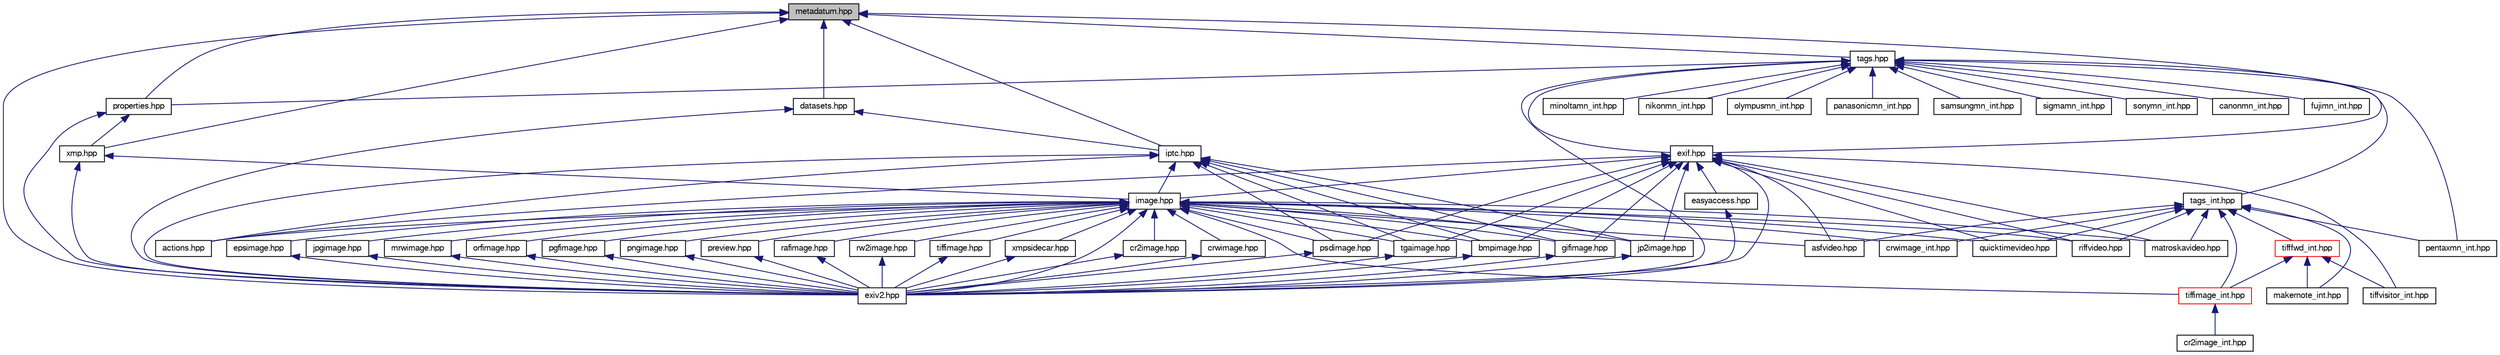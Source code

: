 digraph "metadatum.hpp"
{
  edge [fontname="FreeSans",fontsize="10",labelfontname="FreeSans",labelfontsize="10"];
  node [fontname="FreeSans",fontsize="10",shape=record];
  Node1 [label="metadatum.hpp",height=0.2,width=0.4,color="black", fillcolor="grey75", style="filled" fontcolor="black"];
  Node1 -> Node2 [dir="back",color="midnightblue",fontsize="10",style="solid",fontname="FreeSans"];
  Node2 [label="exif.hpp",height=0.2,width=0.4,color="black", fillcolor="white", style="filled",URL="$exif_8hpp.html",tooltip="Encoding and decoding of Exif data. "];
  Node2 -> Node3 [dir="back",color="midnightblue",fontsize="10",style="solid",fontname="FreeSans"];
  Node3 [label="image.hpp",height=0.2,width=0.4,color="black", fillcolor="white", style="filled",URL="$image_8hpp.html",tooltip="Class Image, defining the interface for all Image subclasses. "];
  Node3 -> Node4 [dir="back",color="midnightblue",fontsize="10",style="solid",fontname="FreeSans"];
  Node4 [label="actions.hpp",height=0.2,width=0.4,color="black", fillcolor="white", style="filled",URL="$actions_8hpp.html",tooltip="Implements base class Task, TaskFactory and the various supported actions (derived from Task)..."];
  Node3 -> Node5 [dir="back",color="midnightblue",fontsize="10",style="solid",fontname="FreeSans"];
  Node5 [label="asfvideo.hpp",height=0.2,width=0.4,color="black", fillcolor="white", style="filled",URL="$asfvideo_8hpp.html",tooltip="An Image subclass to support ASF video files. "];
  Node3 -> Node6 [dir="back",color="midnightblue",fontsize="10",style="solid",fontname="FreeSans"];
  Node6 [label="bmpimage.hpp",height=0.2,width=0.4,color="black", fillcolor="white", style="filled",URL="$bmpimage_8hpp.html",tooltip="Windows Bitmap (BMP) image. "];
  Node6 -> Node7 [dir="back",color="midnightblue",fontsize="10",style="solid",fontname="FreeSans"];
  Node7 [label="exiv2.hpp",height=0.2,width=0.4,color="black", fillcolor="white", style="filled",URL="$exiv2_8hpp.html",tooltip="Include all Exiv2 header files. "];
  Node3 -> Node8 [dir="back",color="midnightblue",fontsize="10",style="solid",fontname="FreeSans"];
  Node8 [label="cr2image.hpp",height=0.2,width=0.4,color="black", fillcolor="white", style="filled",URL="$cr2image_8hpp.html",tooltip="Class Cr2Image. "];
  Node8 -> Node7 [dir="back",color="midnightblue",fontsize="10",style="solid",fontname="FreeSans"];
  Node3 -> Node9 [dir="back",color="midnightblue",fontsize="10",style="solid",fontname="FreeSans"];
  Node9 [label="tiffimage_int.hpp",height=0.2,width=0.4,color="red", fillcolor="white", style="filled",URL="$tiffimage__int_8hpp.html",tooltip="Internal class TiffParserWorker to parse TIFF data. "];
  Node9 -> Node10 [dir="back",color="midnightblue",fontsize="10",style="solid",fontname="FreeSans"];
  Node10 [label="cr2image_int.hpp",height=0.2,width=0.4,color="black", fillcolor="white", style="filled",URL="$cr2image__int_8hpp.html",tooltip="Internal classes to support CR2 image format. "];
  Node3 -> Node11 [dir="back",color="midnightblue",fontsize="10",style="solid",fontname="FreeSans"];
  Node11 [label="crwimage.hpp",height=0.2,width=0.4,color="black", fillcolor="white", style="filled",URL="$crwimage_8hpp.html",tooltip="Class CrwImage to access Canon CRW images.  References:  The Canon RAW (CRW) File Format by Phil Harv..."];
  Node11 -> Node7 [dir="back",color="midnightblue",fontsize="10",style="solid",fontname="FreeSans"];
  Node3 -> Node12 [dir="back",color="midnightblue",fontsize="10",style="solid",fontname="FreeSans"];
  Node12 [label="crwimage_int.hpp",height=0.2,width=0.4,color="black", fillcolor="white", style="filled",URL="$crwimage__int_8hpp.html",tooltip="Internal classes to support CRW/CIFF format. "];
  Node3 -> Node13 [dir="back",color="midnightblue",fontsize="10",style="solid",fontname="FreeSans"];
  Node13 [label="epsimage.hpp",height=0.2,width=0.4,color="black", fillcolor="white", style="filled",URL="$epsimage_8hpp.html",tooltip="EPS image.  References:  [1] Adobe PostScript Language Document Structuring Conventions Specification..."];
  Node13 -> Node7 [dir="back",color="midnightblue",fontsize="10",style="solid",fontname="FreeSans"];
  Node3 -> Node14 [dir="back",color="midnightblue",fontsize="10",style="solid",fontname="FreeSans"];
  Node14 [label="gifimage.hpp",height=0.2,width=0.4,color="black", fillcolor="white", style="filled",URL="$gifimage_8hpp.html",tooltip="GIF image, implemented using the following references: GIF89 specification by W3C  ..."];
  Node14 -> Node7 [dir="back",color="midnightblue",fontsize="10",style="solid",fontname="FreeSans"];
  Node3 -> Node7 [dir="back",color="midnightblue",fontsize="10",style="solid",fontname="FreeSans"];
  Node3 -> Node15 [dir="back",color="midnightblue",fontsize="10",style="solid",fontname="FreeSans"];
  Node15 [label="jp2image.hpp",height=0.2,width=0.4,color="black", fillcolor="white", style="filled",URL="$jp2image_8hpp.html",tooltip="JPEG-2000 image, implemented using the following references: ISO/IEC JTC 1/SC 29/WG1 N2401: JPEG 2000..."];
  Node15 -> Node7 [dir="back",color="midnightblue",fontsize="10",style="solid",fontname="FreeSans"];
  Node3 -> Node16 [dir="back",color="midnightblue",fontsize="10",style="solid",fontname="FreeSans"];
  Node16 [label="jpgimage.hpp",height=0.2,width=0.4,color="black", fillcolor="white", style="filled",URL="$jpgimage_8hpp.html",tooltip="Class JpegImage to access JPEG images. "];
  Node16 -> Node7 [dir="back",color="midnightblue",fontsize="10",style="solid",fontname="FreeSans"];
  Node3 -> Node17 [dir="back",color="midnightblue",fontsize="10",style="solid",fontname="FreeSans"];
  Node17 [label="mrwimage.hpp",height=0.2,width=0.4,color="black", fillcolor="white", style="filled",URL="$mrwimage_8hpp.html",tooltip="Minolta RAW image, implemented using the following references: Minolta Raw file format by Dalibor Jel..."];
  Node17 -> Node7 [dir="back",color="midnightblue",fontsize="10",style="solid",fontname="FreeSans"];
  Node3 -> Node18 [dir="back",color="midnightblue",fontsize="10",style="solid",fontname="FreeSans"];
  Node18 [label="orfimage.hpp",height=0.2,width=0.4,color="black", fillcolor="white", style="filled",URL="$orfimage_8hpp.html",tooltip="Olympus RAW image. "];
  Node18 -> Node7 [dir="back",color="midnightblue",fontsize="10",style="solid",fontname="FreeSans"];
  Node3 -> Node19 [dir="back",color="midnightblue",fontsize="10",style="solid",fontname="FreeSans"];
  Node19 [label="pgfimage.hpp",height=0.2,width=0.4,color="black", fillcolor="white", style="filled",URL="$pgfimage_8hpp.html",tooltip="PGF image, implemented using the following references: PGF specification from libpgf web site  ..."];
  Node19 -> Node7 [dir="back",color="midnightblue",fontsize="10",style="solid",fontname="FreeSans"];
  Node3 -> Node20 [dir="back",color="midnightblue",fontsize="10",style="solid",fontname="FreeSans"];
  Node20 [label="pngimage.hpp",height=0.2,width=0.4,color="black", fillcolor="white", style="filled",URL="$pngimage_8hpp.html",tooltip="PNG image, implemented using the following references: PNG specification by W3C  PNG tags list by Phi..."];
  Node20 -> Node7 [dir="back",color="midnightblue",fontsize="10",style="solid",fontname="FreeSans"];
  Node3 -> Node21 [dir="back",color="midnightblue",fontsize="10",style="solid",fontname="FreeSans"];
  Node21 [label="preview.hpp",height=0.2,width=0.4,color="black", fillcolor="white", style="filled",URL="$preview_8hpp.html",tooltip="Classes to access all preview images embedded in an image. "];
  Node21 -> Node7 [dir="back",color="midnightblue",fontsize="10",style="solid",fontname="FreeSans"];
  Node3 -> Node22 [dir="back",color="midnightblue",fontsize="10",style="solid",fontname="FreeSans"];
  Node22 [label="psdimage.hpp",height=0.2,width=0.4,color="black", fillcolor="white", style="filled",URL="$psdimage_8hpp.html",tooltip="Photoshop image, implemented using the following references: Adobe Photoshop 6.0 File Format Specific..."];
  Node22 -> Node7 [dir="back",color="midnightblue",fontsize="10",style="solid",fontname="FreeSans"];
  Node3 -> Node23 [dir="back",color="midnightblue",fontsize="10",style="solid",fontname="FreeSans"];
  Node23 [label="rafimage.hpp",height=0.2,width=0.4,color="black", fillcolor="white", style="filled",URL="$rafimage_8hpp.html",tooltip="Fujifilm RAW image. "];
  Node23 -> Node7 [dir="back",color="midnightblue",fontsize="10",style="solid",fontname="FreeSans"];
  Node3 -> Node24 [dir="back",color="midnightblue",fontsize="10",style="solid",fontname="FreeSans"];
  Node24 [label="rw2image.hpp",height=0.2,width=0.4,color="black", fillcolor="white", style="filled",URL="$rw2image_8hpp.html",tooltip="Class Rw2Image. "];
  Node24 -> Node7 [dir="back",color="midnightblue",fontsize="10",style="solid",fontname="FreeSans"];
  Node3 -> Node25 [dir="back",color="midnightblue",fontsize="10",style="solid",fontname="FreeSans"];
  Node25 [label="tgaimage.hpp",height=0.2,width=0.4,color="black", fillcolor="white", style="filled",URL="$tgaimage_8hpp.html",tooltip="Truevision TARGA v2 image, implemented using the following references: Truevision TGA page on Wikiped..."];
  Node25 -> Node7 [dir="back",color="midnightblue",fontsize="10",style="solid",fontname="FreeSans"];
  Node3 -> Node26 [dir="back",color="midnightblue",fontsize="10",style="solid",fontname="FreeSans"];
  Node26 [label="tiffimage.hpp",height=0.2,width=0.4,color="black", fillcolor="white", style="filled",URL="$tiffimage_8hpp.html",tooltip="Class TiffImage. "];
  Node26 -> Node7 [dir="back",color="midnightblue",fontsize="10",style="solid",fontname="FreeSans"];
  Node3 -> Node27 [dir="back",color="midnightblue",fontsize="10",style="solid",fontname="FreeSans"];
  Node27 [label="xmpsidecar.hpp",height=0.2,width=0.4,color="black", fillcolor="white", style="filled",URL="$xmpsidecar_8hpp.html",tooltip="An Image subclass to support XMP sidecar files. "];
  Node27 -> Node7 [dir="back",color="midnightblue",fontsize="10",style="solid",fontname="FreeSans"];
  Node3 -> Node28 [dir="back",color="midnightblue",fontsize="10",style="solid",fontname="FreeSans"];
  Node28 [label="matroskavideo.hpp",height=0.2,width=0.4,color="black", fillcolor="white", style="filled",URL="$matroskavideo_8hpp.html",tooltip="An Image subclass to support Matroska video files. "];
  Node3 -> Node29 [dir="back",color="midnightblue",fontsize="10",style="solid",fontname="FreeSans"];
  Node29 [label="quicktimevideo.hpp",height=0.2,width=0.4,color="black", fillcolor="white", style="filled",URL="$quicktimevideo_8hpp.html",tooltip="An Image subclass to support Quick Time video files. "];
  Node3 -> Node30 [dir="back",color="midnightblue",fontsize="10",style="solid",fontname="FreeSans"];
  Node30 [label="riffvideo.hpp",height=0.2,width=0.4,color="black", fillcolor="white", style="filled",URL="$riffvideo_8hpp.html",tooltip="An Image subclass to support RIFF video files. "];
  Node2 -> Node4 [dir="back",color="midnightblue",fontsize="10",style="solid",fontname="FreeSans"];
  Node2 -> Node5 [dir="back",color="midnightblue",fontsize="10",style="solid",fontname="FreeSans"];
  Node2 -> Node6 [dir="back",color="midnightblue",fontsize="10",style="solid",fontname="FreeSans"];
  Node2 -> Node31 [dir="back",color="midnightblue",fontsize="10",style="solid",fontname="FreeSans"];
  Node31 [label="easyaccess.hpp",height=0.2,width=0.4,color="black", fillcolor="white", style="filled",URL="$easyaccess_8hpp.html",tooltip="Provides easy (high-level) access to some Exif meta data. "];
  Node31 -> Node7 [dir="back",color="midnightblue",fontsize="10",style="solid",fontname="FreeSans"];
  Node2 -> Node7 [dir="back",color="midnightblue",fontsize="10",style="solid",fontname="FreeSans"];
  Node2 -> Node14 [dir="back",color="midnightblue",fontsize="10",style="solid",fontname="FreeSans"];
  Node2 -> Node15 [dir="back",color="midnightblue",fontsize="10",style="solid",fontname="FreeSans"];
  Node2 -> Node22 [dir="back",color="midnightblue",fontsize="10",style="solid",fontname="FreeSans"];
  Node2 -> Node25 [dir="back",color="midnightblue",fontsize="10",style="solid",fontname="FreeSans"];
  Node2 -> Node28 [dir="back",color="midnightblue",fontsize="10",style="solid",fontname="FreeSans"];
  Node2 -> Node29 [dir="back",color="midnightblue",fontsize="10",style="solid",fontname="FreeSans"];
  Node2 -> Node30 [dir="back",color="midnightblue",fontsize="10",style="solid",fontname="FreeSans"];
  Node2 -> Node32 [dir="back",color="midnightblue",fontsize="10",style="solid",fontname="FreeSans"];
  Node32 [label="tiffvisitor_int.hpp",height=0.2,width=0.4,color="black", fillcolor="white", style="filled",URL="$tiffvisitor__int_8hpp.html",tooltip="Internal operations on a TIFF composite tree, implemented as visitor classes. "];
  Node1 -> Node33 [dir="back",color="midnightblue",fontsize="10",style="solid",fontname="FreeSans"];
  Node33 [label="tags.hpp",height=0.2,width=0.4,color="black", fillcolor="white", style="filled",URL="$tags_8hpp.html",tooltip="Exif tag and type information. "];
  Node33 -> Node2 [dir="back",color="midnightblue",fontsize="10",style="solid",fontname="FreeSans"];
  Node33 -> Node34 [dir="back",color="midnightblue",fontsize="10",style="solid",fontname="FreeSans"];
  Node34 [label="properties.hpp",height=0.2,width=0.4,color="black", fillcolor="white", style="filled",URL="$properties_8hpp.html",tooltip="XMP property and type information. References:  XMP Specification from Adobe (Property descriptions c..."];
  Node34 -> Node35 [dir="back",color="midnightblue",fontsize="10",style="solid",fontname="FreeSans"];
  Node35 [label="xmp.hpp",height=0.2,width=0.4,color="black", fillcolor="white", style="filled",URL="$xmp_8hpp.html",tooltip="Encoding and decoding of XMP data. "];
  Node35 -> Node3 [dir="back",color="midnightblue",fontsize="10",style="solid",fontname="FreeSans"];
  Node35 -> Node7 [dir="back",color="midnightblue",fontsize="10",style="solid",fontname="FreeSans"];
  Node34 -> Node7 [dir="back",color="midnightblue",fontsize="10",style="solid",fontname="FreeSans"];
  Node33 -> Node36 [dir="back",color="midnightblue",fontsize="10",style="solid",fontname="FreeSans"];
  Node36 [label="tags_int.hpp",height=0.2,width=0.4,color="black", fillcolor="white", style="filled",URL="$tags__int_8hpp.html",tooltip="Internal Exif tag and type information. "];
  Node36 -> Node5 [dir="back",color="midnightblue",fontsize="10",style="solid",fontname="FreeSans"];
  Node36 -> Node37 [dir="back",color="midnightblue",fontsize="10",style="solid",fontname="FreeSans"];
  Node37 [label="tifffwd_int.hpp",height=0.2,width=0.4,color="red", fillcolor="white", style="filled",URL="$tifffwd__int_8hpp.html",tooltip="Internal TIFF parser related typedefs and forward definitions. "];
  Node37 -> Node9 [dir="back",color="midnightblue",fontsize="10",style="solid",fontname="FreeSans"];
  Node37 -> Node38 [dir="back",color="midnightblue",fontsize="10",style="solid",fontname="FreeSans"];
  Node38 [label="makernote_int.hpp",height=0.2,width=0.4,color="black", fillcolor="white", style="filled",URL="$makernote__int_8hpp.html",tooltip="Makernote factory and registry, IFD makernote header, and camera vendor specific makernote implementa..."];
  Node37 -> Node32 [dir="back",color="midnightblue",fontsize="10",style="solid",fontname="FreeSans"];
  Node36 -> Node9 [dir="back",color="midnightblue",fontsize="10",style="solid",fontname="FreeSans"];
  Node36 -> Node12 [dir="back",color="midnightblue",fontsize="10",style="solid",fontname="FreeSans"];
  Node36 -> Node38 [dir="back",color="midnightblue",fontsize="10",style="solid",fontname="FreeSans"];
  Node36 -> Node28 [dir="back",color="midnightblue",fontsize="10",style="solid",fontname="FreeSans"];
  Node36 -> Node39 [dir="back",color="midnightblue",fontsize="10",style="solid",fontname="FreeSans"];
  Node39 [label="pentaxmn_int.hpp",height=0.2,width=0.4,color="black", fillcolor="white", style="filled",URL="$pentaxmn__int_8hpp.html",tooltip="Pentax MakerNote implemented according to the specification http://www.gvsoft.homedns.org/exif/makernote-pentax-type3.html and based on ExifTool implementation and Pentax Makernote list by Phil Harvey  "];
  Node36 -> Node29 [dir="back",color="midnightblue",fontsize="10",style="solid",fontname="FreeSans"];
  Node36 -> Node30 [dir="back",color="midnightblue",fontsize="10",style="solid",fontname="FreeSans"];
  Node33 -> Node40 [dir="back",color="midnightblue",fontsize="10",style="solid",fontname="FreeSans"];
  Node40 [label="canonmn_int.hpp",height=0.2,width=0.4,color="black", fillcolor="white", style="filled",URL="$canonmn__int_8hpp.html",tooltip="Canon makernote tags. References:  [1] EXIF MakerNote of Canon by David Burren  [2] Canon makernote t..."];
  Node33 -> Node7 [dir="back",color="midnightblue",fontsize="10",style="solid",fontname="FreeSans"];
  Node33 -> Node41 [dir="back",color="midnightblue",fontsize="10",style="solid",fontname="FreeSans"];
  Node41 [label="fujimn_int.hpp",height=0.2,width=0.4,color="black", fillcolor="white", style="filled",URL="$fujimn__int_8hpp.html",tooltip="Fujifilm MakerNote implemented according to the specification in Appendix 4: Makernote of Fujifilm of..."];
  Node33 -> Node42 [dir="back",color="midnightblue",fontsize="10",style="solid",fontname="FreeSans"];
  Node42 [label="minoltamn_int.hpp",height=0.2,width=0.4,color="black", fillcolor="white", style="filled",URL="$minoltamn__int_8hpp.html",tooltip="Minolta MakerNote implemented using the following references:  Minolta Makernote Format Specification..."];
  Node33 -> Node43 [dir="back",color="midnightblue",fontsize="10",style="solid",fontname="FreeSans"];
  Node43 [label="nikonmn_int.hpp",height=0.2,width=0.4,color="black", fillcolor="white", style="filled",URL="$nikonmn__int_8hpp.html",tooltip="Nikon makernote tags. References:  [1] MakerNote EXIF Tag of the Nikon 990 by Max Lyons  [2] Exif fil..."];
  Node33 -> Node44 [dir="back",color="midnightblue",fontsize="10",style="solid",fontname="FreeSans"];
  Node44 [label="olympusmn_int.hpp",height=0.2,width=0.4,color="black", fillcolor="white", style="filled",URL="$olympusmn__int_8hpp.html",tooltip="Olympus makernote tags. References:  [1] Exif file format, Appendix 1: MakerNote of Olympus Digicams ..."];
  Node33 -> Node45 [dir="back",color="midnightblue",fontsize="10",style="solid",fontname="FreeSans"];
  Node45 [label="panasonicmn_int.hpp",height=0.2,width=0.4,color="black", fillcolor="white", style="filled",URL="$panasonicmn__int_8hpp.html",tooltip="Panasonic MakerNote implemented using the following references: Panasonic MakerNote Information by To..."];
  Node33 -> Node39 [dir="back",color="midnightblue",fontsize="10",style="solid",fontname="FreeSans"];
  Node33 -> Node46 [dir="back",color="midnightblue",fontsize="10",style="solid",fontname="FreeSans"];
  Node46 [label="samsungmn_int.hpp",height=0.2,width=0.4,color="black", fillcolor="white", style="filled",URL="$samsungmn__int_8hpp.html",tooltip="Samsung makernote tags. References:  [1] ExifTool by Phil Harvey. "];
  Node33 -> Node47 [dir="back",color="midnightblue",fontsize="10",style="solid",fontname="FreeSans"];
  Node47 [label="sigmamn_int.hpp",height=0.2,width=0.4,color="black", fillcolor="white", style="filled",URL="$sigmamn__int_8hpp.html",tooltip="Sigma and Foveon MakerNote implemented according to the specification SIGMA and FOVEON EXIF MakerNote..."];
  Node33 -> Node48 [dir="back",color="midnightblue",fontsize="10",style="solid",fontname="FreeSans"];
  Node48 [label="sonymn_int.hpp",height=0.2,width=0.4,color="black", fillcolor="white", style="filled",URL="$sonymn__int_8hpp.html",tooltip="Sony MakerNote implemented using the following references:  Sony Makernote list by Phil Harvey  Email..."];
  Node1 -> Node49 [dir="back",color="midnightblue",fontsize="10",style="solid",fontname="FreeSans"];
  Node49 [label="iptc.hpp",height=0.2,width=0.4,color="black", fillcolor="white", style="filled",URL="$iptc_8hpp.html",tooltip="Encoding and decoding of IPTC data. "];
  Node49 -> Node3 [dir="back",color="midnightblue",fontsize="10",style="solid",fontname="FreeSans"];
  Node49 -> Node4 [dir="back",color="midnightblue",fontsize="10",style="solid",fontname="FreeSans"];
  Node49 -> Node6 [dir="back",color="midnightblue",fontsize="10",style="solid",fontname="FreeSans"];
  Node49 -> Node14 [dir="back",color="midnightblue",fontsize="10",style="solid",fontname="FreeSans"];
  Node49 -> Node7 [dir="back",color="midnightblue",fontsize="10",style="solid",fontname="FreeSans"];
  Node49 -> Node15 [dir="back",color="midnightblue",fontsize="10",style="solid",fontname="FreeSans"];
  Node49 -> Node22 [dir="back",color="midnightblue",fontsize="10",style="solid",fontname="FreeSans"];
  Node49 -> Node25 [dir="back",color="midnightblue",fontsize="10",style="solid",fontname="FreeSans"];
  Node1 -> Node50 [dir="back",color="midnightblue",fontsize="10",style="solid",fontname="FreeSans"];
  Node50 [label="datasets.hpp",height=0.2,width=0.4,color="black", fillcolor="white", style="filled",URL="$datasets_8hpp.html",tooltip="IPTC dataset and type information. "];
  Node50 -> Node49 [dir="back",color="midnightblue",fontsize="10",style="solid",fontname="FreeSans"];
  Node50 -> Node7 [dir="back",color="midnightblue",fontsize="10",style="solid",fontname="FreeSans"];
  Node1 -> Node35 [dir="back",color="midnightblue",fontsize="10",style="solid",fontname="FreeSans"];
  Node1 -> Node34 [dir="back",color="midnightblue",fontsize="10",style="solid",fontname="FreeSans"];
  Node1 -> Node7 [dir="back",color="midnightblue",fontsize="10",style="solid",fontname="FreeSans"];
}
